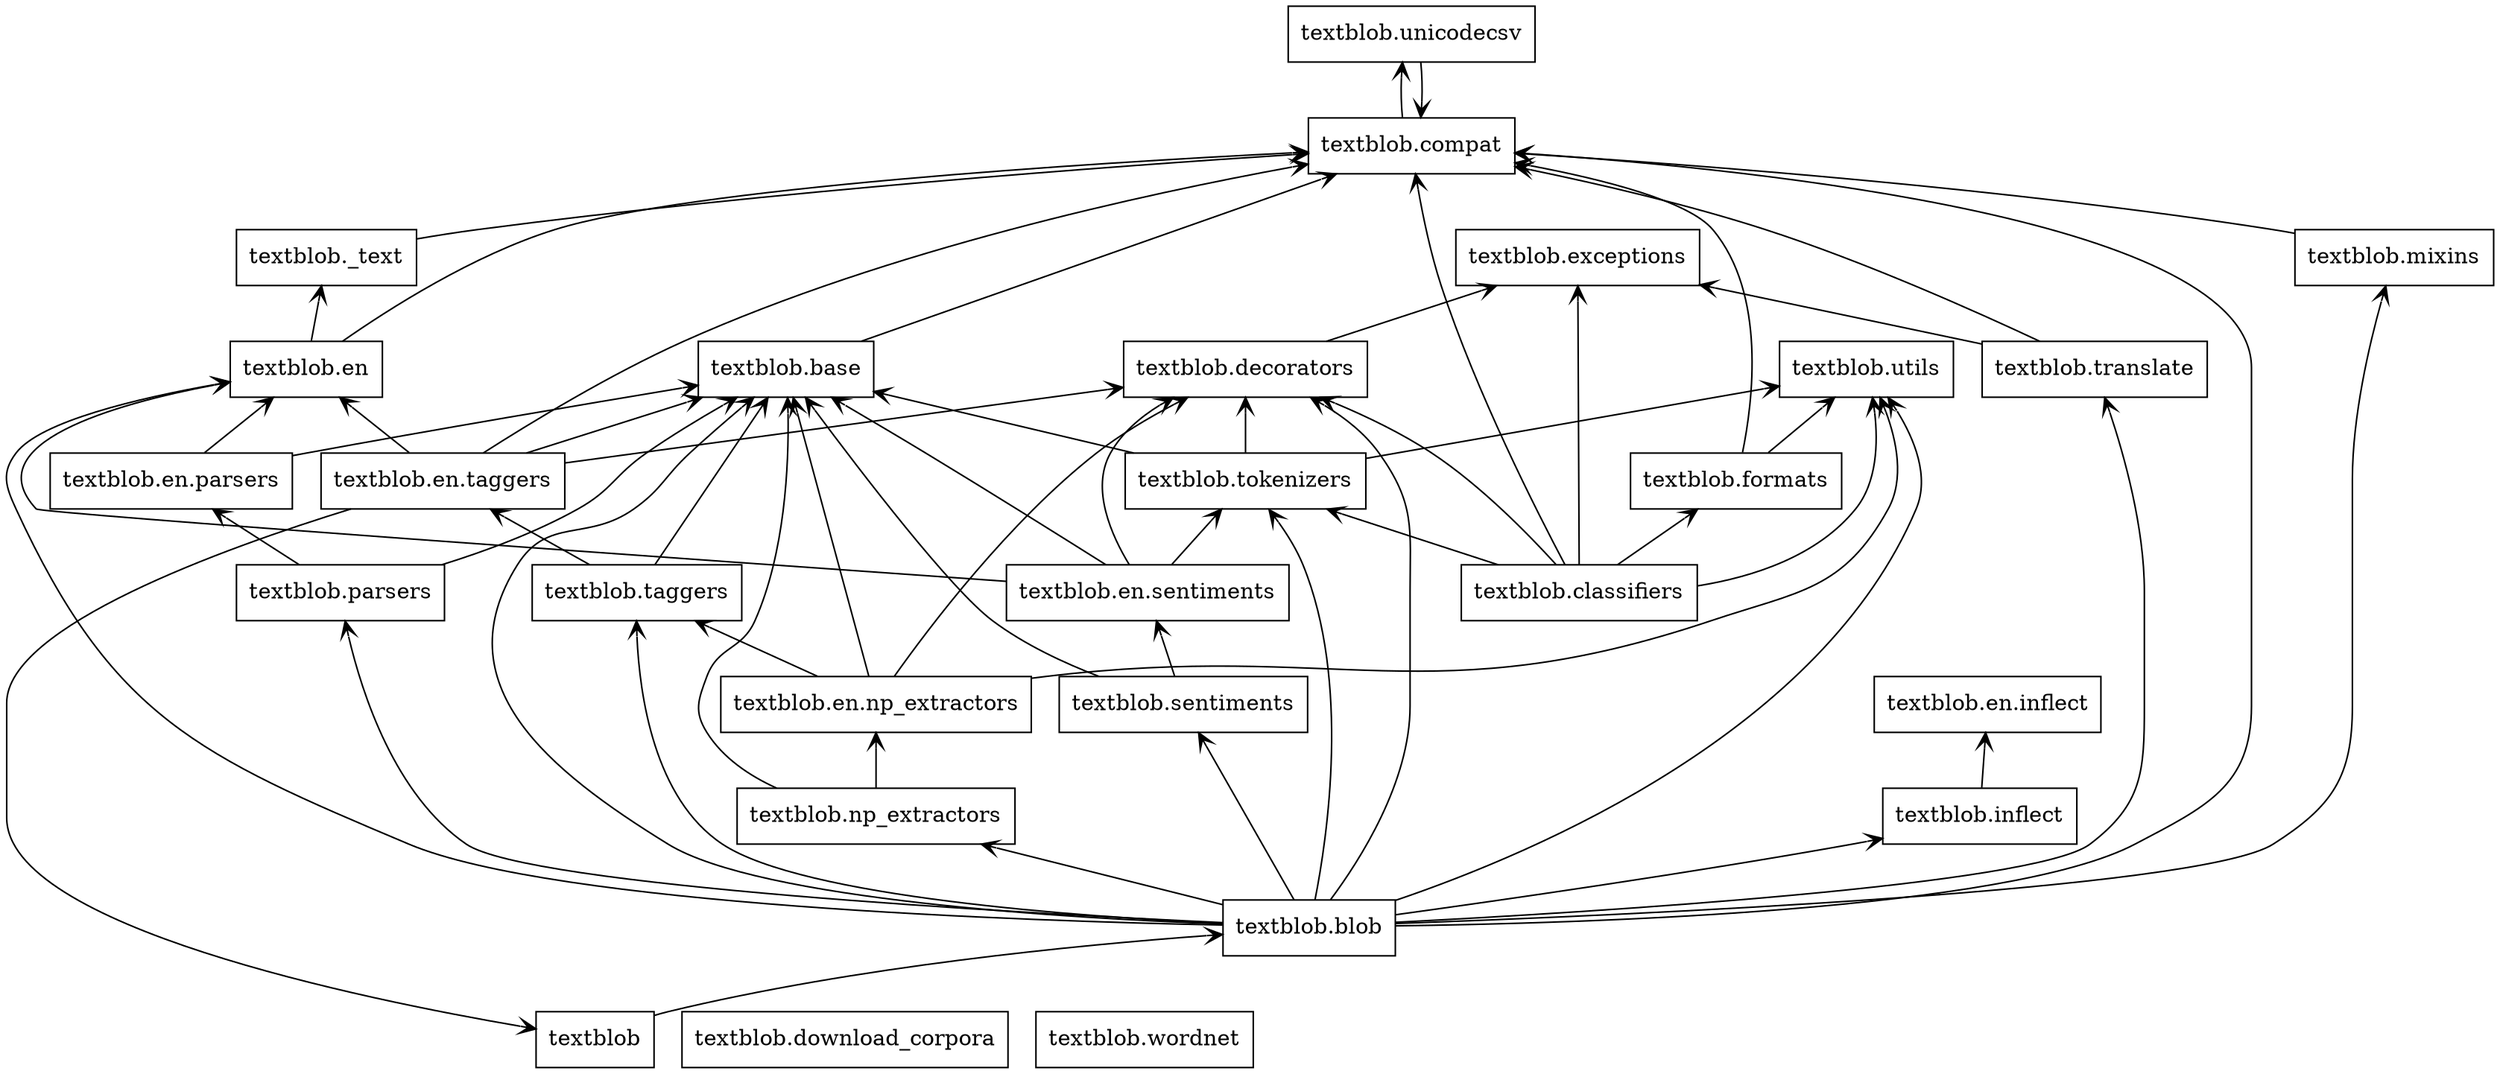 digraph "packages" {
rankdir=BT
charset="utf-8"
"textblob" [color="black", label="textblob", shape="box", style="solid"];
"textblob._text" [color="black", label="textblob._text", shape="box", style="solid"];
"textblob.base" [color="black", label="textblob.base", shape="box", style="solid"];
"textblob.blob" [color="black", label="textblob.blob", shape="box", style="solid"];
"textblob.classifiers" [color="black", label="textblob.classifiers", shape="box", style="solid"];
"textblob.compat" [color="black", label="textblob.compat", shape="box", style="solid"];
"textblob.decorators" [color="black", label="textblob.decorators", shape="box", style="solid"];
"textblob.download_corpora" [color="black", label="textblob.download_corpora", shape="box", style="solid"];
"textblob.en" [color="black", label="textblob.en", shape="box", style="solid"];
"textblob.en.inflect" [color="black", label="textblob.en.inflect", shape="box", style="solid"];
"textblob.en.np_extractors" [color="black", label="textblob.en.np_extractors", shape="box", style="solid"];
"textblob.en.parsers" [color="black", label="textblob.en.parsers", shape="box", style="solid"];
"textblob.en.sentiments" [color="black", label="textblob.en.sentiments", shape="box", style="solid"];
"textblob.en.taggers" [color="black", label="textblob.en.taggers", shape="box", style="solid"];
"textblob.exceptions" [color="black", label="textblob.exceptions", shape="box", style="solid"];
"textblob.formats" [color="black", label="textblob.formats", shape="box", style="solid"];
"textblob.inflect" [color="black", label="textblob.inflect", shape="box", style="solid"];
"textblob.mixins" [color="black", label="textblob.mixins", shape="box", style="solid"];
"textblob.np_extractors" [color="black", label="textblob.np_extractors", shape="box", style="solid"];
"textblob.parsers" [color="black", label="textblob.parsers", shape="box", style="solid"];
"textblob.sentiments" [color="black", label="textblob.sentiments", shape="box", style="solid"];
"textblob.taggers" [color="black", label="textblob.taggers", shape="box", style="solid"];
"textblob.tokenizers" [color="black", label="textblob.tokenizers", shape="box", style="solid"];
"textblob.translate" [color="black", label="textblob.translate", shape="box", style="solid"];
"textblob.unicodecsv" [color="black", label="textblob.unicodecsv", shape="box", style="solid"];
"textblob.utils" [color="black", label="textblob.utils", shape="box", style="solid"];
"textblob.wordnet" [color="black", label="textblob.wordnet", shape="box", style="solid"];
"textblob" -> "textblob.blob" [arrowhead="open", arrowtail="none"];
"textblob._text" -> "textblob.compat" [arrowhead="open", arrowtail="none"];
"textblob.base" -> "textblob.compat" [arrowhead="open", arrowtail="none"];
"textblob.blob" -> "textblob.base" [arrowhead="open", arrowtail="none"];
"textblob.blob" -> "textblob.compat" [arrowhead="open", arrowtail="none"];
"textblob.blob" -> "textblob.decorators" [arrowhead="open", arrowtail="none"];
"textblob.blob" -> "textblob.en" [arrowhead="open", arrowtail="none"];
"textblob.blob" -> "textblob.inflect" [arrowhead="open", arrowtail="none"];
"textblob.blob" -> "textblob.mixins" [arrowhead="open", arrowtail="none"];
"textblob.blob" -> "textblob.np_extractors" [arrowhead="open", arrowtail="none"];
"textblob.blob" -> "textblob.parsers" [arrowhead="open", arrowtail="none"];
"textblob.blob" -> "textblob.sentiments" [arrowhead="open", arrowtail="none"];
"textblob.blob" -> "textblob.taggers" [arrowhead="open", arrowtail="none"];
"textblob.blob" -> "textblob.tokenizers" [arrowhead="open", arrowtail="none"];
"textblob.blob" -> "textblob.translate" [arrowhead="open", arrowtail="none"];
"textblob.blob" -> "textblob.utils" [arrowhead="open", arrowtail="none"];
"textblob.classifiers" -> "textblob.compat" [arrowhead="open", arrowtail="none"];
"textblob.classifiers" -> "textblob.decorators" [arrowhead="open", arrowtail="none"];
"textblob.classifiers" -> "textblob.exceptions" [arrowhead="open", arrowtail="none"];
"textblob.classifiers" -> "textblob.formats" [arrowhead="open", arrowtail="none"];
"textblob.classifiers" -> "textblob.tokenizers" [arrowhead="open", arrowtail="none"];
"textblob.classifiers" -> "textblob.utils" [arrowhead="open", arrowtail="none"];
"textblob.compat" -> "textblob.unicodecsv" [arrowhead="open", arrowtail="none"];
"textblob.decorators" -> "textblob.exceptions" [arrowhead="open", arrowtail="none"];
"textblob.en" -> "textblob._text" [arrowhead="open", arrowtail="none"];
"textblob.en" -> "textblob.compat" [arrowhead="open", arrowtail="none"];
"textblob.en.np_extractors" -> "textblob.base" [arrowhead="open", arrowtail="none"];
"textblob.en.np_extractors" -> "textblob.decorators" [arrowhead="open", arrowtail="none"];
"textblob.en.np_extractors" -> "textblob.taggers" [arrowhead="open", arrowtail="none"];
"textblob.en.np_extractors" -> "textblob.utils" [arrowhead="open", arrowtail="none"];
"textblob.en.parsers" -> "textblob.base" [arrowhead="open", arrowtail="none"];
"textblob.en.parsers" -> "textblob.en" [arrowhead="open", arrowtail="none"];
"textblob.en.sentiments" -> "textblob.base" [arrowhead="open", arrowtail="none"];
"textblob.en.sentiments" -> "textblob.decorators" [arrowhead="open", arrowtail="none"];
"textblob.en.sentiments" -> "textblob.en" [arrowhead="open", arrowtail="none"];
"textblob.en.sentiments" -> "textblob.tokenizers" [arrowhead="open", arrowtail="none"];
"textblob.en.taggers" -> "textblob" [arrowhead="open", arrowtail="none"];
"textblob.en.taggers" -> "textblob.base" [arrowhead="open", arrowtail="none"];
"textblob.en.taggers" -> "textblob.compat" [arrowhead="open", arrowtail="none"];
"textblob.en.taggers" -> "textblob.decorators" [arrowhead="open", arrowtail="none"];
"textblob.en.taggers" -> "textblob.en" [arrowhead="open", arrowtail="none"];
"textblob.formats" -> "textblob.compat" [arrowhead="open", arrowtail="none"];
"textblob.formats" -> "textblob.utils" [arrowhead="open", arrowtail="none"];
"textblob.inflect" -> "textblob.en.inflect" [arrowhead="open", arrowtail="none"];
"textblob.mixins" -> "textblob.compat" [arrowhead="open", arrowtail="none"];
"textblob.np_extractors" -> "textblob.base" [arrowhead="open", arrowtail="none"];
"textblob.np_extractors" -> "textblob.en.np_extractors" [arrowhead="open", arrowtail="none"];
"textblob.parsers" -> "textblob.base" [arrowhead="open", arrowtail="none"];
"textblob.parsers" -> "textblob.en.parsers" [arrowhead="open", arrowtail="none"];
"textblob.sentiments" -> "textblob.base" [arrowhead="open", arrowtail="none"];
"textblob.sentiments" -> "textblob.en.sentiments" [arrowhead="open", arrowtail="none"];
"textblob.taggers" -> "textblob.base" [arrowhead="open", arrowtail="none"];
"textblob.taggers" -> "textblob.en.taggers" [arrowhead="open", arrowtail="none"];
"textblob.tokenizers" -> "textblob.base" [arrowhead="open", arrowtail="none"];
"textblob.tokenizers" -> "textblob.decorators" [arrowhead="open", arrowtail="none"];
"textblob.tokenizers" -> "textblob.utils" [arrowhead="open", arrowtail="none"];
"textblob.translate" -> "textblob.compat" [arrowhead="open", arrowtail="none"];
"textblob.translate" -> "textblob.exceptions" [arrowhead="open", arrowtail="none"];
"textblob.unicodecsv" -> "textblob.compat" [arrowhead="open", arrowtail="none"];
}
